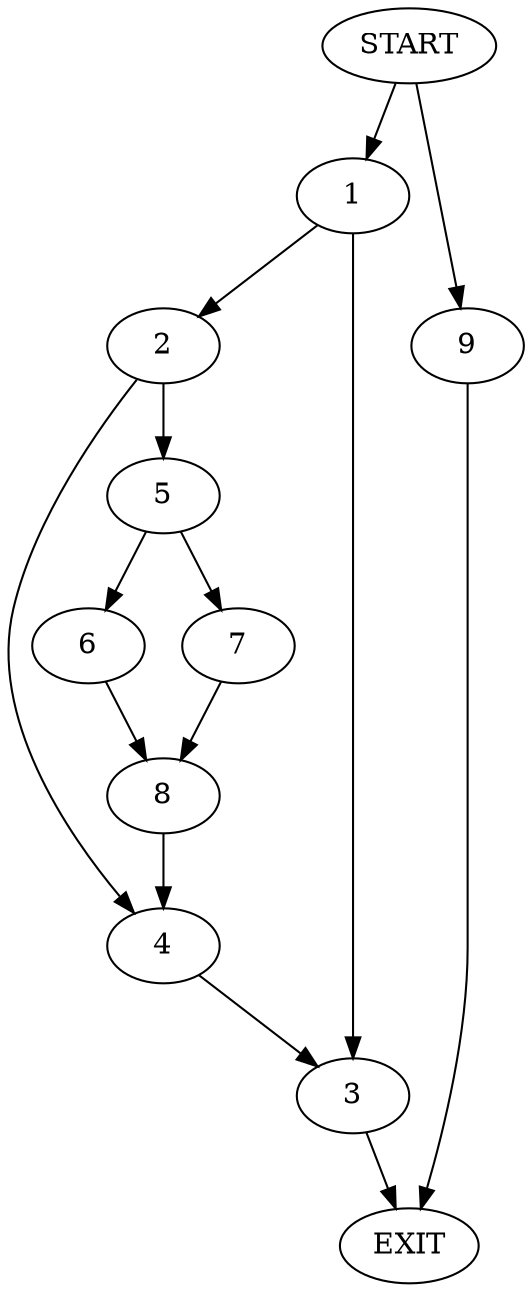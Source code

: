 digraph {
0 [label="START"]
10 [label="EXIT"]
0 -> 1
1 -> 2
1 -> 3
2 -> 4
2 -> 5
3 -> 10
4 -> 3
5 -> 6
5 -> 7
7 -> 8
6 -> 8
8 -> 4
0 -> 9
9 -> 10
}
